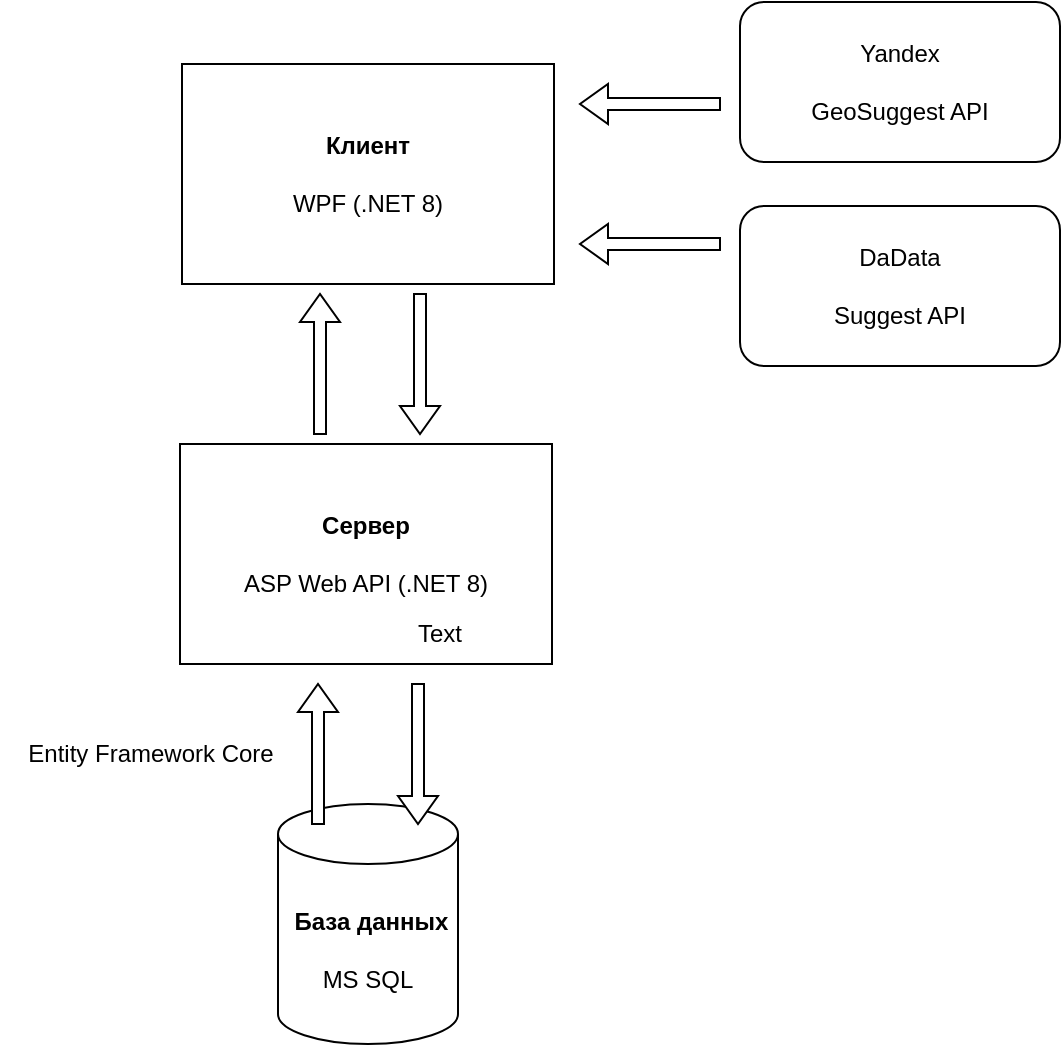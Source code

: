 <mxfile version="26.0.11">
  <diagram name="Страница — 1" id="uaLjHKbA_ZT2vrdjnGmc">
    <mxGraphModel dx="1432" dy="739" grid="1" gridSize="10" guides="1" tooltips="1" connect="1" arrows="1" fold="1" page="1" pageScale="1" pageWidth="827" pageHeight="1169" math="0" shadow="0">
      <root>
        <mxCell id="0" />
        <mxCell id="1" parent="0" />
        <mxCell id="_WrDF9D-_cNf_KQVvVyO-1" value="&lt;b&gt;Клиент&lt;/b&gt;&lt;div&gt;&lt;br&gt;&lt;div&gt;WPF (.NET 8)&lt;/div&gt;&lt;/div&gt;" style="rounded=0;whiteSpace=wrap;html=1;" vertex="1" parent="1">
          <mxGeometry x="321" y="130" width="186" height="110" as="geometry" />
        </mxCell>
        <mxCell id="_WrDF9D-_cNf_KQVvVyO-2" value="&lt;b&gt;Сервер&lt;/b&gt;&lt;div&gt;&lt;br&gt;&lt;div&gt;ASP Web API (.NET 8)&lt;/div&gt;&lt;/div&gt;" style="rounded=0;whiteSpace=wrap;html=1;" vertex="1" parent="1">
          <mxGeometry x="320" y="320" width="186" height="110" as="geometry" />
        </mxCell>
        <mxCell id="_WrDF9D-_cNf_KQVvVyO-3" value="&amp;nbsp;&lt;b&gt;База данных&lt;/b&gt;&lt;div&gt;&lt;br&gt;&lt;/div&gt;&lt;div&gt;MS SQL&lt;/div&gt;" style="shape=cylinder3;whiteSpace=wrap;html=1;boundedLbl=1;backgroundOutline=1;size=15;" vertex="1" parent="1">
          <mxGeometry x="369" y="500" width="90" height="120" as="geometry" />
        </mxCell>
        <mxCell id="_WrDF9D-_cNf_KQVvVyO-4" value="Yandex&lt;div&gt;&lt;br&gt;&lt;/div&gt;&lt;div&gt;GeoSuggest API&lt;/div&gt;" style="rounded=1;whiteSpace=wrap;html=1;" vertex="1" parent="1">
          <mxGeometry x="600" y="99" width="160" height="80" as="geometry" />
        </mxCell>
        <mxCell id="_WrDF9D-_cNf_KQVvVyO-5" value="DaData&lt;div&gt;&lt;br&gt;&lt;/div&gt;&lt;div&gt;Suggest API&lt;/div&gt;" style="rounded=1;whiteSpace=wrap;html=1;" vertex="1" parent="1">
          <mxGeometry x="600" y="201" width="160" height="80" as="geometry" />
        </mxCell>
        <mxCell id="_WrDF9D-_cNf_KQVvVyO-8" value="" style="shape=singleArrow;direction=north;whiteSpace=wrap;html=1;" vertex="1" parent="1">
          <mxGeometry x="380" y="245" width="20" height="70" as="geometry" />
        </mxCell>
        <mxCell id="_WrDF9D-_cNf_KQVvVyO-9" value="" style="shape=singleArrow;direction=north;whiteSpace=wrap;html=1;rotation=-180;" vertex="1" parent="1">
          <mxGeometry x="430" y="245" width="20" height="70" as="geometry" />
        </mxCell>
        <mxCell id="_WrDF9D-_cNf_KQVvVyO-10" value="" style="shape=singleArrow;direction=north;whiteSpace=wrap;html=1;" vertex="1" parent="1">
          <mxGeometry x="379" y="440" width="20" height="70" as="geometry" />
        </mxCell>
        <mxCell id="_WrDF9D-_cNf_KQVvVyO-11" value="" style="shape=singleArrow;direction=north;whiteSpace=wrap;html=1;rotation=-180;" vertex="1" parent="1">
          <mxGeometry x="429" y="440" width="20" height="70" as="geometry" />
        </mxCell>
        <mxCell id="_WrDF9D-_cNf_KQVvVyO-12" value="" style="shape=singleArrow;direction=east;whiteSpace=wrap;html=1;rotation=-180;" vertex="1" parent="1">
          <mxGeometry x="520" y="140" width="70" height="20" as="geometry" />
        </mxCell>
        <mxCell id="_WrDF9D-_cNf_KQVvVyO-13" value="" style="shape=singleArrow;direction=east;whiteSpace=wrap;html=1;rotation=-180;" vertex="1" parent="1">
          <mxGeometry x="520" y="210" width="70" height="20" as="geometry" />
        </mxCell>
        <mxCell id="_WrDF9D-_cNf_KQVvVyO-14" value="Text" style="text;html=1;align=center;verticalAlign=middle;whiteSpace=wrap;rounded=0;" vertex="1" parent="1">
          <mxGeometry x="420" y="400" width="60" height="30" as="geometry" />
        </mxCell>
        <mxCell id="_WrDF9D-_cNf_KQVvVyO-15" value="Entity Framework Core" style="text;html=1;align=center;verticalAlign=middle;resizable=0;points=[];autosize=1;strokeColor=none;fillColor=none;" vertex="1" parent="1">
          <mxGeometry x="230" y="460" width="150" height="30" as="geometry" />
        </mxCell>
      </root>
    </mxGraphModel>
  </diagram>
</mxfile>
